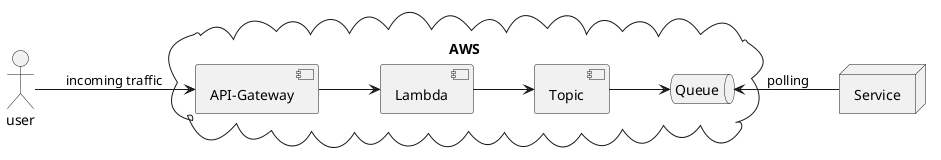 
@startuml

left to right direction

'skinparam handwritten true

actor user

cloud AWS {
  [API-Gateway]
  [Lambda]
  [Topic]
  queue Queue
}

node Service


user --> [API-Gateway]: incoming traffic
[API-Gateway] --> [Lambda]
[Lambda] --> [Topic]
[Topic] --> Queue
Queue <-- Service: polling

@enduml

